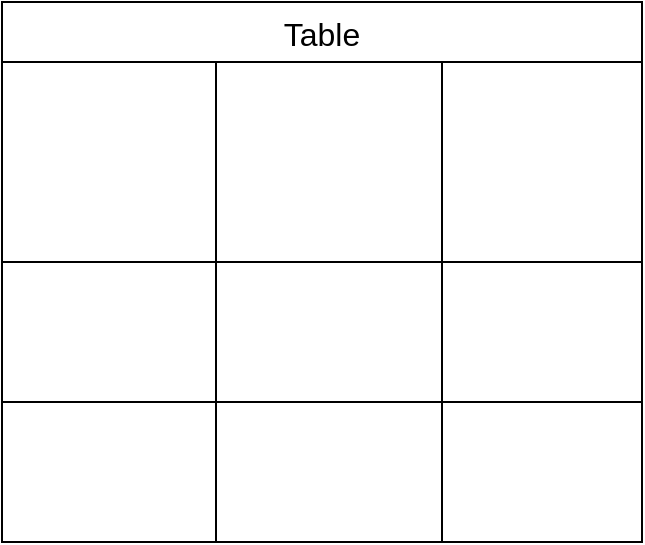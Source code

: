 <mxfile version="21.6.8" type="github">
  <diagram name="Página-1" id="eGpYJWWkuo7umhn2AkbN">
    <mxGraphModel dx="1619" dy="916" grid="1" gridSize="10" guides="1" tooltips="1" connect="1" arrows="1" fold="1" page="1" pageScale="1" pageWidth="827" pageHeight="1169" math="0" shadow="0">
      <root>
        <mxCell id="0" />
        <mxCell id="1" parent="0" />
        <mxCell id="YnD6Rocj099rIB_h3GZ2-1" value="Table" style="shape=table;startSize=30;container=1;collapsible=0;childLayout=tableLayout;strokeColor=default;fontSize=16;points=[[0,0,0,0,0],[0,0.25,0,0,0],[0,0.5,0,0,0],[0,0.75,0,0,0],[0,1,0,0,0],[0.25,0,0,0,0],[0.25,1,0,0,0],[0.5,0,0,0,0],[0.5,1,0,0,0],[0.75,0,0,0,0],[0.75,1,0,0,0],[1,0,0,0,0],[1,0.25,0,0,0],[1,0.5,0,0,0],[1,0.75,0,0,0],[1,1,0,0,0]];" vertex="1" parent="1">
          <mxGeometry x="260" y="210" width="320" height="270" as="geometry" />
        </mxCell>
        <mxCell id="YnD6Rocj099rIB_h3GZ2-6" value="" style="shape=tableRow;horizontal=0;startSize=0;swimlaneHead=0;swimlaneBody=0;strokeColor=inherit;top=0;left=0;bottom=0;right=0;collapsible=0;dropTarget=0;fillColor=none;points=[[0,0.5],[1,0.5]];portConstraint=eastwest;fontSize=16;" vertex="1" parent="YnD6Rocj099rIB_h3GZ2-1">
          <mxGeometry y="30" width="320" height="100" as="geometry" />
        </mxCell>
        <mxCell id="YnD6Rocj099rIB_h3GZ2-7" value="" style="shape=partialRectangle;html=1;whiteSpace=wrap;connectable=0;strokeColor=inherit;overflow=hidden;fillColor=none;top=0;left=0;bottom=0;right=0;pointerEvents=1;fontSize=16;" vertex="1" parent="YnD6Rocj099rIB_h3GZ2-6">
          <mxGeometry width="107" height="100" as="geometry">
            <mxRectangle width="107" height="100" as="alternateBounds" />
          </mxGeometry>
        </mxCell>
        <mxCell id="YnD6Rocj099rIB_h3GZ2-8" value="" style="shape=partialRectangle;html=1;whiteSpace=wrap;connectable=0;strokeColor=inherit;overflow=hidden;fillColor=none;top=0;left=0;bottom=0;right=0;pointerEvents=1;fontSize=16;" vertex="1" parent="YnD6Rocj099rIB_h3GZ2-6">
          <mxGeometry x="107" width="113" height="100" as="geometry">
            <mxRectangle width="113" height="100" as="alternateBounds" />
          </mxGeometry>
        </mxCell>
        <mxCell id="YnD6Rocj099rIB_h3GZ2-9" value="" style="shape=partialRectangle;html=1;whiteSpace=wrap;connectable=0;strokeColor=inherit;overflow=hidden;fillColor=none;top=0;left=0;bottom=0;right=0;pointerEvents=1;fontSize=16;" vertex="1" parent="YnD6Rocj099rIB_h3GZ2-6">
          <mxGeometry x="220" width="100" height="100" as="geometry">
            <mxRectangle width="100" height="100" as="alternateBounds" />
          </mxGeometry>
        </mxCell>
        <mxCell id="YnD6Rocj099rIB_h3GZ2-10" value="" style="shape=tableRow;horizontal=0;startSize=0;swimlaneHead=0;swimlaneBody=0;strokeColor=inherit;top=0;left=0;bottom=0;right=0;collapsible=0;dropTarget=0;fillColor=none;points=[[0,0.5],[1,0.5]];portConstraint=eastwest;fontSize=16;" vertex="1" parent="YnD6Rocj099rIB_h3GZ2-1">
          <mxGeometry y="130" width="320" height="70" as="geometry" />
        </mxCell>
        <mxCell id="YnD6Rocj099rIB_h3GZ2-11" value="" style="shape=partialRectangle;html=1;whiteSpace=wrap;connectable=0;strokeColor=inherit;overflow=hidden;fillColor=none;top=0;left=0;bottom=0;right=0;pointerEvents=1;fontSize=16;" vertex="1" parent="YnD6Rocj099rIB_h3GZ2-10">
          <mxGeometry width="107" height="70" as="geometry">
            <mxRectangle width="107" height="70" as="alternateBounds" />
          </mxGeometry>
        </mxCell>
        <mxCell id="YnD6Rocj099rIB_h3GZ2-12" value="" style="shape=partialRectangle;html=1;whiteSpace=wrap;connectable=0;strokeColor=inherit;overflow=hidden;fillColor=none;top=0;left=0;bottom=0;right=0;pointerEvents=1;fontSize=16;" vertex="1" parent="YnD6Rocj099rIB_h3GZ2-10">
          <mxGeometry x="107" width="113" height="70" as="geometry">
            <mxRectangle width="113" height="70" as="alternateBounds" />
          </mxGeometry>
        </mxCell>
        <mxCell id="YnD6Rocj099rIB_h3GZ2-13" value="" style="shape=partialRectangle;html=1;whiteSpace=wrap;connectable=0;strokeColor=inherit;overflow=hidden;fillColor=none;top=0;left=0;bottom=0;right=0;pointerEvents=1;fontSize=16;" vertex="1" parent="YnD6Rocj099rIB_h3GZ2-10">
          <mxGeometry x="220" width="100" height="70" as="geometry">
            <mxRectangle width="100" height="70" as="alternateBounds" />
          </mxGeometry>
        </mxCell>
        <mxCell id="YnD6Rocj099rIB_h3GZ2-2" value="" style="shape=tableRow;horizontal=0;startSize=0;swimlaneHead=0;swimlaneBody=0;strokeColor=inherit;top=0;left=0;bottom=0;right=0;collapsible=0;dropTarget=0;fillColor=none;points=[[0,0.5],[1,0.5]];portConstraint=eastwest;fontSize=16;" vertex="1" parent="YnD6Rocj099rIB_h3GZ2-1">
          <mxGeometry y="200" width="320" height="70" as="geometry" />
        </mxCell>
        <mxCell id="YnD6Rocj099rIB_h3GZ2-3" value="" style="shape=partialRectangle;html=1;whiteSpace=wrap;connectable=0;strokeColor=inherit;overflow=hidden;fillColor=none;top=0;left=0;bottom=0;right=0;pointerEvents=1;fontSize=16;" vertex="1" parent="YnD6Rocj099rIB_h3GZ2-2">
          <mxGeometry width="107" height="70" as="geometry">
            <mxRectangle width="107" height="70" as="alternateBounds" />
          </mxGeometry>
        </mxCell>
        <mxCell id="YnD6Rocj099rIB_h3GZ2-4" value="" style="shape=partialRectangle;html=1;whiteSpace=wrap;connectable=0;strokeColor=inherit;overflow=hidden;fillColor=none;top=0;left=0;bottom=0;right=0;pointerEvents=1;fontSize=16;" vertex="1" parent="YnD6Rocj099rIB_h3GZ2-2">
          <mxGeometry x="107" width="113" height="70" as="geometry">
            <mxRectangle width="113" height="70" as="alternateBounds" />
          </mxGeometry>
        </mxCell>
        <mxCell id="YnD6Rocj099rIB_h3GZ2-5" value="" style="shape=partialRectangle;html=1;whiteSpace=wrap;connectable=0;strokeColor=inherit;overflow=hidden;fillColor=none;top=0;left=0;bottom=0;right=0;pointerEvents=1;fontSize=16;" vertex="1" parent="YnD6Rocj099rIB_h3GZ2-2">
          <mxGeometry x="220" width="100" height="70" as="geometry">
            <mxRectangle width="100" height="70" as="alternateBounds" />
          </mxGeometry>
        </mxCell>
      </root>
    </mxGraphModel>
  </diagram>
</mxfile>
